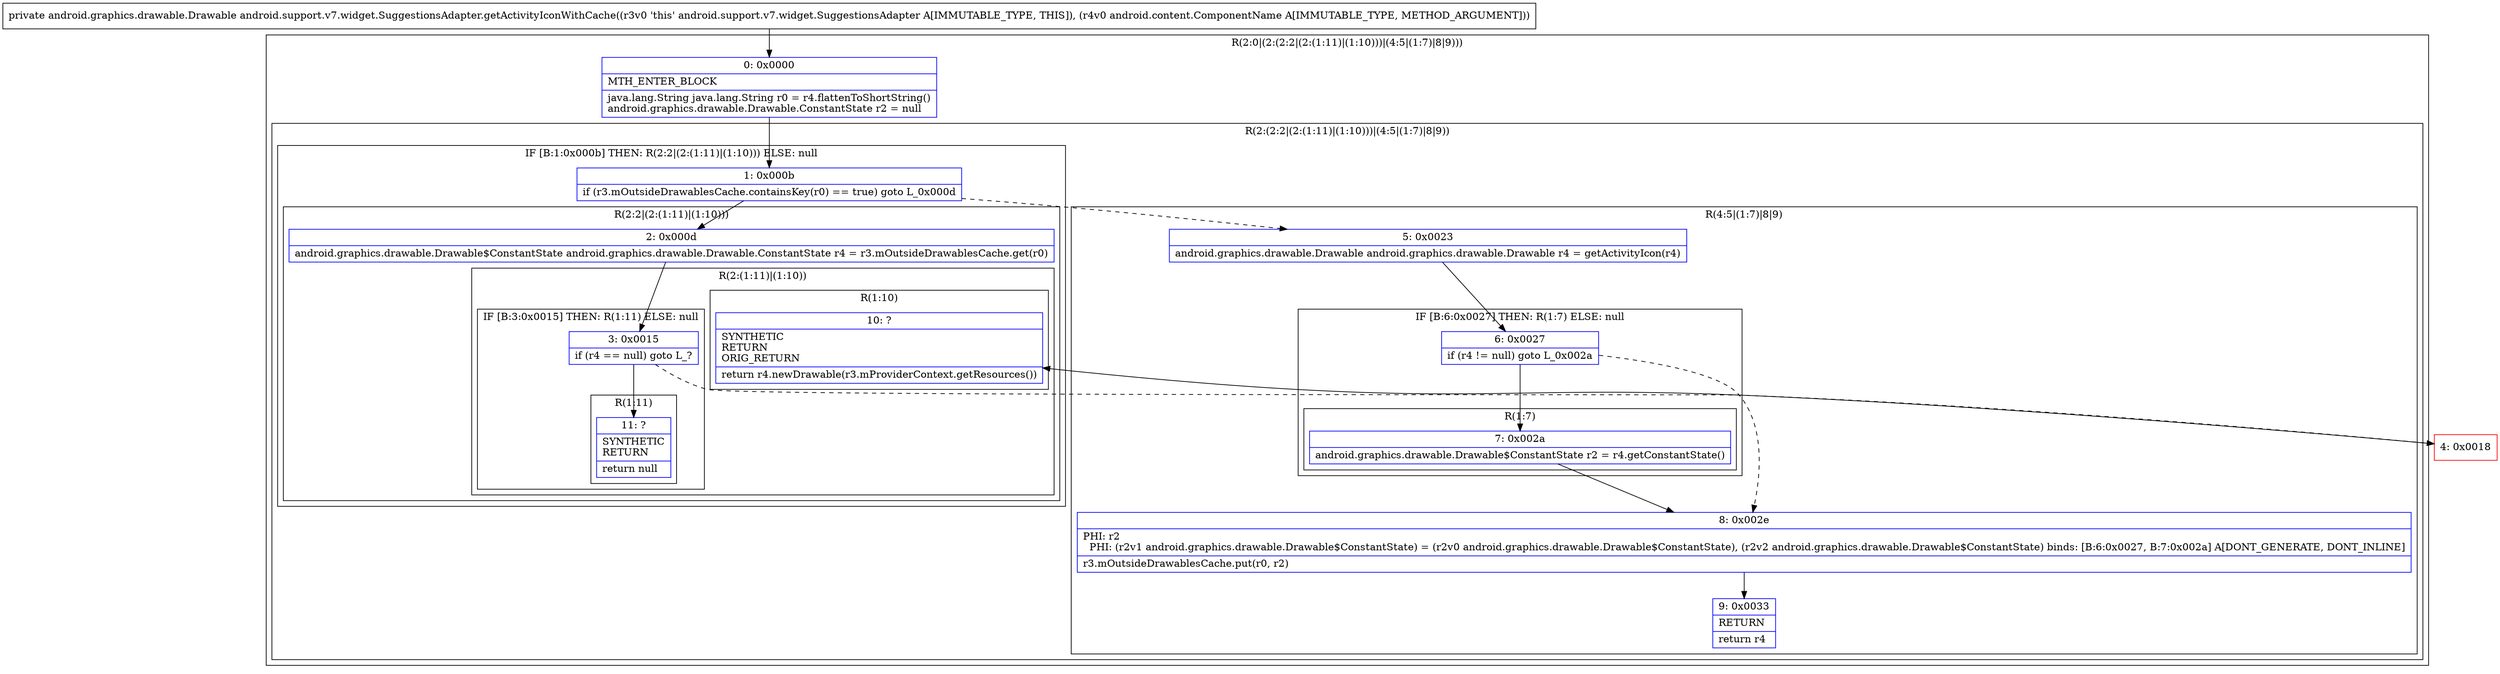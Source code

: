 digraph "CFG forandroid.support.v7.widget.SuggestionsAdapter.getActivityIconWithCache(Landroid\/content\/ComponentName;)Landroid\/graphics\/drawable\/Drawable;" {
subgraph cluster_Region_747067378 {
label = "R(2:0|(2:(2:2|(2:(1:11)|(1:10)))|(4:5|(1:7)|8|9)))";
node [shape=record,color=blue];
Node_0 [shape=record,label="{0\:\ 0x0000|MTH_ENTER_BLOCK\l|java.lang.String java.lang.String r0 = r4.flattenToShortString()\landroid.graphics.drawable.Drawable.ConstantState r2 = null\l}"];
subgraph cluster_Region_1325190726 {
label = "R(2:(2:2|(2:(1:11)|(1:10)))|(4:5|(1:7)|8|9))";
node [shape=record,color=blue];
subgraph cluster_IfRegion_1032393589 {
label = "IF [B:1:0x000b] THEN: R(2:2|(2:(1:11)|(1:10))) ELSE: null";
node [shape=record,color=blue];
Node_1 [shape=record,label="{1\:\ 0x000b|if (r3.mOutsideDrawablesCache.containsKey(r0) == true) goto L_0x000d\l}"];
subgraph cluster_Region_180531482 {
label = "R(2:2|(2:(1:11)|(1:10)))";
node [shape=record,color=blue];
Node_2 [shape=record,label="{2\:\ 0x000d|android.graphics.drawable.Drawable$ConstantState android.graphics.drawable.Drawable.ConstantState r4 = r3.mOutsideDrawablesCache.get(r0)\l}"];
subgraph cluster_Region_309416640 {
label = "R(2:(1:11)|(1:10))";
node [shape=record,color=blue];
subgraph cluster_IfRegion_194759186 {
label = "IF [B:3:0x0015] THEN: R(1:11) ELSE: null";
node [shape=record,color=blue];
Node_3 [shape=record,label="{3\:\ 0x0015|if (r4 == null) goto L_?\l}"];
subgraph cluster_Region_1622466149 {
label = "R(1:11)";
node [shape=record,color=blue];
Node_11 [shape=record,label="{11\:\ ?|SYNTHETIC\lRETURN\l|return null\l}"];
}
}
subgraph cluster_Region_1105737080 {
label = "R(1:10)";
node [shape=record,color=blue];
Node_10 [shape=record,label="{10\:\ ?|SYNTHETIC\lRETURN\lORIG_RETURN\l|return r4.newDrawable(r3.mProviderContext.getResources())\l}"];
}
}
}
}
subgraph cluster_Region_1996990414 {
label = "R(4:5|(1:7)|8|9)";
node [shape=record,color=blue];
Node_5 [shape=record,label="{5\:\ 0x0023|android.graphics.drawable.Drawable android.graphics.drawable.Drawable r4 = getActivityIcon(r4)\l}"];
subgraph cluster_IfRegion_349107184 {
label = "IF [B:6:0x0027] THEN: R(1:7) ELSE: null";
node [shape=record,color=blue];
Node_6 [shape=record,label="{6\:\ 0x0027|if (r4 != null) goto L_0x002a\l}"];
subgraph cluster_Region_1630098971 {
label = "R(1:7)";
node [shape=record,color=blue];
Node_7 [shape=record,label="{7\:\ 0x002a|android.graphics.drawable.Drawable$ConstantState r2 = r4.getConstantState()\l}"];
}
}
Node_8 [shape=record,label="{8\:\ 0x002e|PHI: r2 \l  PHI: (r2v1 android.graphics.drawable.Drawable$ConstantState) = (r2v0 android.graphics.drawable.Drawable$ConstantState), (r2v2 android.graphics.drawable.Drawable$ConstantState) binds: [B:6:0x0027, B:7:0x002a] A[DONT_GENERATE, DONT_INLINE]\l|r3.mOutsideDrawablesCache.put(r0, r2)\l}"];
Node_9 [shape=record,label="{9\:\ 0x0033|RETURN\l|return r4\l}"];
}
}
}
Node_4 [shape=record,color=red,label="{4\:\ 0x0018}"];
MethodNode[shape=record,label="{private android.graphics.drawable.Drawable android.support.v7.widget.SuggestionsAdapter.getActivityIconWithCache((r3v0 'this' android.support.v7.widget.SuggestionsAdapter A[IMMUTABLE_TYPE, THIS]), (r4v0 android.content.ComponentName A[IMMUTABLE_TYPE, METHOD_ARGUMENT])) }"];
MethodNode -> Node_0;
Node_0 -> Node_1;
Node_1 -> Node_2;
Node_1 -> Node_5[style=dashed];
Node_2 -> Node_3;
Node_3 -> Node_4[style=dashed];
Node_3 -> Node_11;
Node_5 -> Node_6;
Node_6 -> Node_7;
Node_6 -> Node_8[style=dashed];
Node_7 -> Node_8;
Node_8 -> Node_9;
Node_4 -> Node_10;
}

